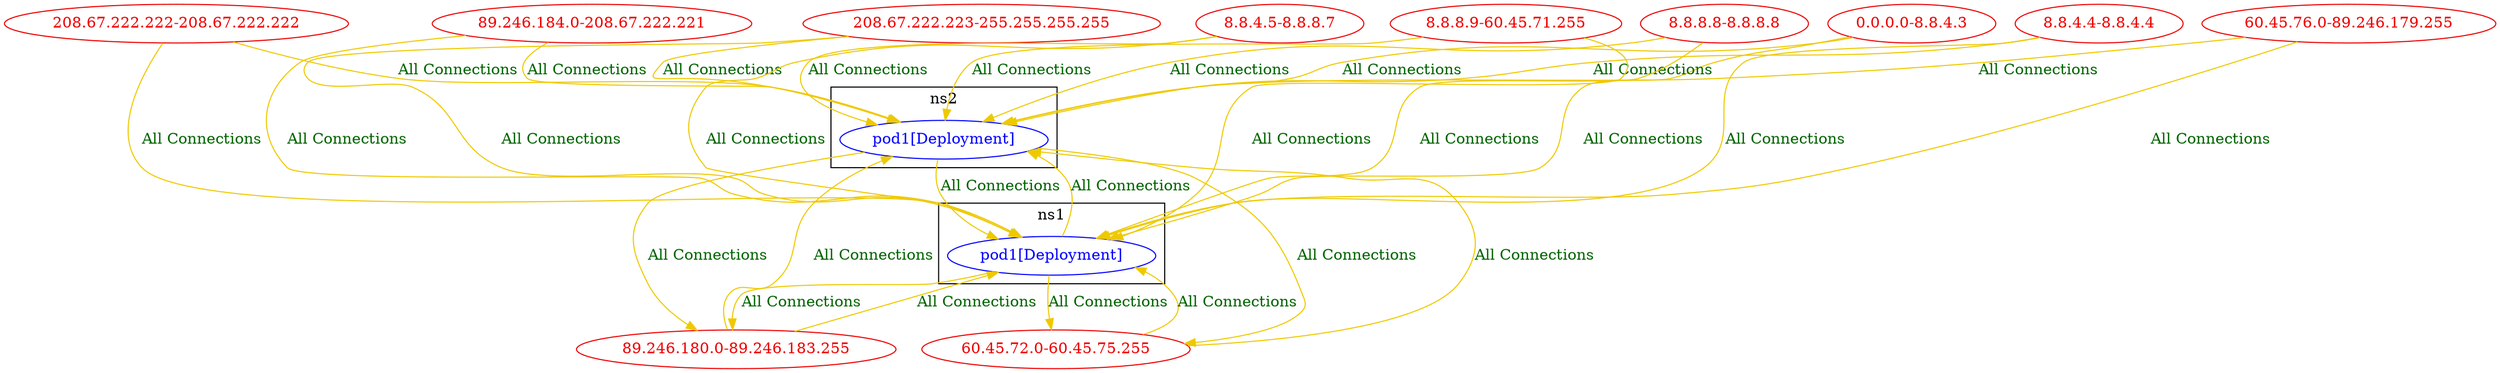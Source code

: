 digraph {
	subgraph "cluster_ns1" {
		color="black"
		fontcolor="black"
		"ns1/pod1[Deployment]" [label="pod1[Deployment]" color="blue" fontcolor="blue"]
		label="ns1"
	}
	subgraph "cluster_ns2" {
		color="black"
		fontcolor="black"
		"ns2/pod1[Deployment]" [label="pod1[Deployment]" color="blue" fontcolor="blue"]
		label="ns2"
	}
	"0.0.0.0-8.8.4.3" [label="0.0.0.0-8.8.4.3" color="red2" fontcolor="red2"]
	"208.67.222.222-208.67.222.222" [label="208.67.222.222-208.67.222.222" color="red2" fontcolor="red2"]
	"208.67.222.223-255.255.255.255" [label="208.67.222.223-255.255.255.255" color="red2" fontcolor="red2"]
	"60.45.72.0-60.45.75.255" [label="60.45.72.0-60.45.75.255" color="red2" fontcolor="red2"]
	"60.45.76.0-89.246.179.255" [label="60.45.76.0-89.246.179.255" color="red2" fontcolor="red2"]
	"8.8.4.4-8.8.4.4" [label="8.8.4.4-8.8.4.4" color="red2" fontcolor="red2"]
	"8.8.4.5-8.8.8.7" [label="8.8.4.5-8.8.8.7" color="red2" fontcolor="red2"]
	"8.8.8.8-8.8.8.8" [label="8.8.8.8-8.8.8.8" color="red2" fontcolor="red2"]
	"8.8.8.9-60.45.71.255" [label="8.8.8.9-60.45.71.255" color="red2" fontcolor="red2"]
	"89.246.180.0-89.246.183.255" [label="89.246.180.0-89.246.183.255" color="red2" fontcolor="red2"]
	"89.246.184.0-208.67.222.221" [label="89.246.184.0-208.67.222.221" color="red2" fontcolor="red2"]
	"0.0.0.0-8.8.4.3" -> "ns1/pod1[Deployment]" [label="All Connections" color="gold2" fontcolor="darkgreen" weight=0.5]
	"0.0.0.0-8.8.4.3" -> "ns2/pod1[Deployment]" [label="All Connections" color="gold2" fontcolor="darkgreen" weight=0.5]
	"208.67.222.222-208.67.222.222" -> "ns1/pod1[Deployment]" [label="All Connections" color="gold2" fontcolor="darkgreen" weight=0.5]
	"208.67.222.222-208.67.222.222" -> "ns2/pod1[Deployment]" [label="All Connections" color="gold2" fontcolor="darkgreen" weight=0.5]
	"208.67.222.223-255.255.255.255" -> "ns1/pod1[Deployment]" [label="All Connections" color="gold2" fontcolor="darkgreen" weight=0.5]
	"208.67.222.223-255.255.255.255" -> "ns2/pod1[Deployment]" [label="All Connections" color="gold2" fontcolor="darkgreen" weight=0.5]
	"60.45.72.0-60.45.75.255" -> "ns1/pod1[Deployment]" [label="All Connections" color="gold2" fontcolor="darkgreen" weight=0.5]
	"60.45.72.0-60.45.75.255" -> "ns2/pod1[Deployment]" [label="All Connections" color="gold2" fontcolor="darkgreen" weight=0.5]
	"60.45.76.0-89.246.179.255" -> "ns1/pod1[Deployment]" [label="All Connections" color="gold2" fontcolor="darkgreen" weight=0.5]
	"60.45.76.0-89.246.179.255" -> "ns2/pod1[Deployment]" [label="All Connections" color="gold2" fontcolor="darkgreen" weight=0.5]
	"8.8.4.4-8.8.4.4" -> "ns1/pod1[Deployment]" [label="All Connections" color="gold2" fontcolor="darkgreen" weight=0.5]
	"8.8.4.4-8.8.4.4" -> "ns2/pod1[Deployment]" [label="All Connections" color="gold2" fontcolor="darkgreen" weight=0.5]
	"8.8.4.5-8.8.8.7" -> "ns1/pod1[Deployment]" [label="All Connections" color="gold2" fontcolor="darkgreen" weight=0.5]
	"8.8.4.5-8.8.8.7" -> "ns2/pod1[Deployment]" [label="All Connections" color="gold2" fontcolor="darkgreen" weight=0.5]
	"8.8.8.8-8.8.8.8" -> "ns1/pod1[Deployment]" [label="All Connections" color="gold2" fontcolor="darkgreen" weight=0.5]
	"8.8.8.8-8.8.8.8" -> "ns2/pod1[Deployment]" [label="All Connections" color="gold2" fontcolor="darkgreen" weight=0.5]
	"8.8.8.9-60.45.71.255" -> "ns1/pod1[Deployment]" [label="All Connections" color="gold2" fontcolor="darkgreen" weight=0.5]
	"8.8.8.9-60.45.71.255" -> "ns2/pod1[Deployment]" [label="All Connections" color="gold2" fontcolor="darkgreen" weight=0.5]
	"89.246.180.0-89.246.183.255" -> "ns1/pod1[Deployment]" [label="All Connections" color="gold2" fontcolor="darkgreen" weight=0.5]
	"89.246.180.0-89.246.183.255" -> "ns2/pod1[Deployment]" [label="All Connections" color="gold2" fontcolor="darkgreen" weight=0.5]
	"89.246.184.0-208.67.222.221" -> "ns1/pod1[Deployment]" [label="All Connections" color="gold2" fontcolor="darkgreen" weight=0.5]
	"89.246.184.0-208.67.222.221" -> "ns2/pod1[Deployment]" [label="All Connections" color="gold2" fontcolor="darkgreen" weight=0.5]
	"ns1/pod1[Deployment]" -> "60.45.72.0-60.45.75.255" [label="All Connections" color="gold2" fontcolor="darkgreen" weight=1]
	"ns1/pod1[Deployment]" -> "89.246.180.0-89.246.183.255" [label="All Connections" color="gold2" fontcolor="darkgreen" weight=1]
	"ns1/pod1[Deployment]" -> "ns2/pod1[Deployment]" [label="All Connections" color="gold2" fontcolor="darkgreen" weight=0.5]
	"ns2/pod1[Deployment]" -> "60.45.72.0-60.45.75.255" [label="All Connections" color="gold2" fontcolor="darkgreen" weight=1]
	"ns2/pod1[Deployment]" -> "89.246.180.0-89.246.183.255" [label="All Connections" color="gold2" fontcolor="darkgreen" weight=1]
	"ns2/pod1[Deployment]" -> "ns1/pod1[Deployment]" [label="All Connections" color="gold2" fontcolor="darkgreen" weight=1]
}